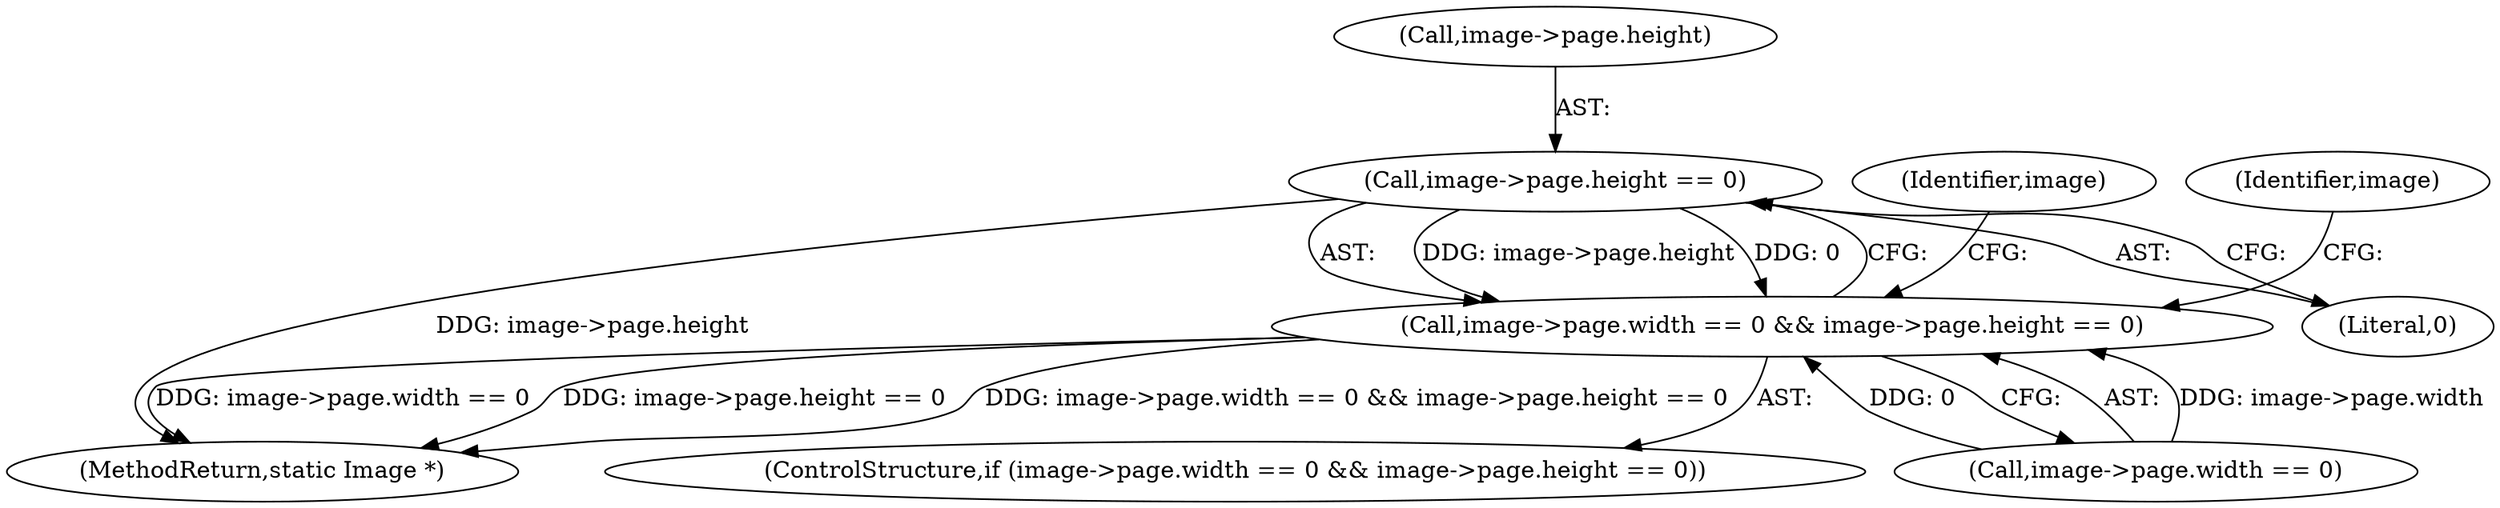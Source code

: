 digraph "0_ImageMagick_76efa969342568841ecf320b5a041685a6d24e0b@pointer" {
"1002248" [label="(Call,image->page.height == 0)"];
"1002240" [label="(Call,image->page.width == 0 && image->page.height == 0)"];
"1002364" [label="(MethodReturn,static Image *)"];
"1002240" [label="(Call,image->page.width == 0 && image->page.height == 0)"];
"1002275" [label="(Identifier,image)"];
"1002239" [label="(ControlStructure,if (image->page.width == 0 && image->page.height == 0))"];
"1002241" [label="(Call,image->page.width == 0)"];
"1002259" [label="(Identifier,image)"];
"1002249" [label="(Call,image->page.height)"];
"1002254" [label="(Literal,0)"];
"1002248" [label="(Call,image->page.height == 0)"];
"1002248" -> "1002240"  [label="AST: "];
"1002248" -> "1002254"  [label="CFG: "];
"1002249" -> "1002248"  [label="AST: "];
"1002254" -> "1002248"  [label="AST: "];
"1002240" -> "1002248"  [label="CFG: "];
"1002248" -> "1002364"  [label="DDG: image->page.height"];
"1002248" -> "1002240"  [label="DDG: image->page.height"];
"1002248" -> "1002240"  [label="DDG: 0"];
"1002240" -> "1002239"  [label="AST: "];
"1002240" -> "1002241"  [label="CFG: "];
"1002241" -> "1002240"  [label="AST: "];
"1002259" -> "1002240"  [label="CFG: "];
"1002275" -> "1002240"  [label="CFG: "];
"1002240" -> "1002364"  [label="DDG: image->page.width == 0 && image->page.height == 0"];
"1002240" -> "1002364"  [label="DDG: image->page.width == 0"];
"1002240" -> "1002364"  [label="DDG: image->page.height == 0"];
"1002241" -> "1002240"  [label="DDG: image->page.width"];
"1002241" -> "1002240"  [label="DDG: 0"];
}

